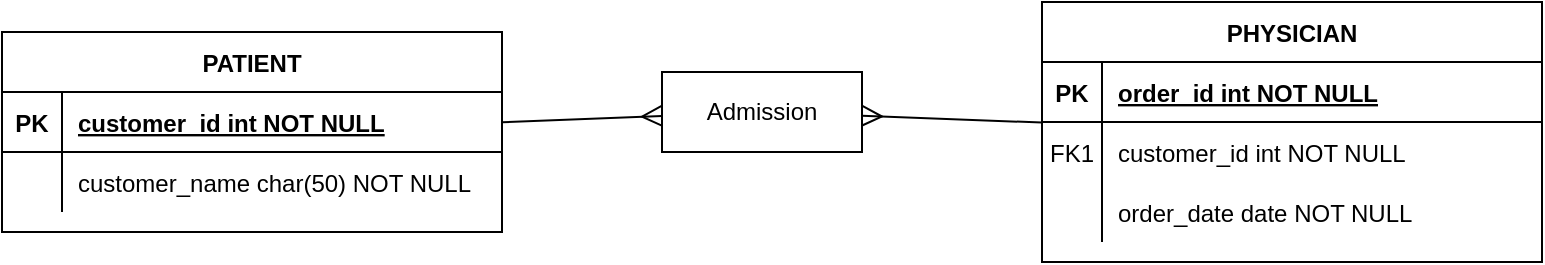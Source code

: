 <mxfile version="26.0.10" pages="3">
  <diagram id="R2lEEEUBdFMjLlhIrx00" name="Page-1">
    <mxGraphModel dx="641" dy="459" grid="1" gridSize="10" guides="1" tooltips="1" connect="1" arrows="1" fold="1" page="1" pageScale="1" pageWidth="850" pageHeight="1100" math="0" shadow="0" extFonts="Permanent Marker^https://fonts.googleapis.com/css?family=Permanent+Marker">
      <root>
        <mxCell id="0" />
        <mxCell id="1" parent="0" />
        <mxCell id="C-vyLk0tnHw3VtMMgP7b-2" value="PHYSICIAN" style="shape=table;startSize=30;container=1;collapsible=1;childLayout=tableLayout;fixedRows=1;rowLines=0;fontStyle=1;align=center;resizeLast=1;" parent="1" vertex="1">
          <mxGeometry x="580" y="105" width="250" height="130" as="geometry" />
        </mxCell>
        <mxCell id="C-vyLk0tnHw3VtMMgP7b-3" value="" style="shape=partialRectangle;collapsible=0;dropTarget=0;pointerEvents=0;fillColor=none;points=[[0,0.5],[1,0.5]];portConstraint=eastwest;top=0;left=0;right=0;bottom=1;" parent="C-vyLk0tnHw3VtMMgP7b-2" vertex="1">
          <mxGeometry y="30" width="250" height="30" as="geometry" />
        </mxCell>
        <mxCell id="C-vyLk0tnHw3VtMMgP7b-4" value="PK" style="shape=partialRectangle;overflow=hidden;connectable=0;fillColor=none;top=0;left=0;bottom=0;right=0;fontStyle=1;" parent="C-vyLk0tnHw3VtMMgP7b-3" vertex="1">
          <mxGeometry width="30" height="30" as="geometry">
            <mxRectangle width="30" height="30" as="alternateBounds" />
          </mxGeometry>
        </mxCell>
        <mxCell id="C-vyLk0tnHw3VtMMgP7b-5" value="order_id int NOT NULL " style="shape=partialRectangle;overflow=hidden;connectable=0;fillColor=none;top=0;left=0;bottom=0;right=0;align=left;spacingLeft=6;fontStyle=5;" parent="C-vyLk0tnHw3VtMMgP7b-3" vertex="1">
          <mxGeometry x="30" width="220" height="30" as="geometry">
            <mxRectangle width="220" height="30" as="alternateBounds" />
          </mxGeometry>
        </mxCell>
        <mxCell id="C-vyLk0tnHw3VtMMgP7b-6" value="" style="shape=partialRectangle;collapsible=0;dropTarget=0;pointerEvents=0;fillColor=none;points=[[0,0.5],[1,0.5]];portConstraint=eastwest;top=0;left=0;right=0;bottom=0;" parent="C-vyLk0tnHw3VtMMgP7b-2" vertex="1">
          <mxGeometry y="60" width="250" height="30" as="geometry" />
        </mxCell>
        <mxCell id="C-vyLk0tnHw3VtMMgP7b-7" value="FK1" style="shape=partialRectangle;overflow=hidden;connectable=0;fillColor=none;top=0;left=0;bottom=0;right=0;" parent="C-vyLk0tnHw3VtMMgP7b-6" vertex="1">
          <mxGeometry width="30" height="30" as="geometry">
            <mxRectangle width="30" height="30" as="alternateBounds" />
          </mxGeometry>
        </mxCell>
        <mxCell id="C-vyLk0tnHw3VtMMgP7b-8" value="customer_id int NOT NULL" style="shape=partialRectangle;overflow=hidden;connectable=0;fillColor=none;top=0;left=0;bottom=0;right=0;align=left;spacingLeft=6;" parent="C-vyLk0tnHw3VtMMgP7b-6" vertex="1">
          <mxGeometry x="30" width="220" height="30" as="geometry">
            <mxRectangle width="220" height="30" as="alternateBounds" />
          </mxGeometry>
        </mxCell>
        <mxCell id="C-vyLk0tnHw3VtMMgP7b-9" value="" style="shape=partialRectangle;collapsible=0;dropTarget=0;pointerEvents=0;fillColor=none;points=[[0,0.5],[1,0.5]];portConstraint=eastwest;top=0;left=0;right=0;bottom=0;" parent="C-vyLk0tnHw3VtMMgP7b-2" vertex="1">
          <mxGeometry y="90" width="250" height="30" as="geometry" />
        </mxCell>
        <mxCell id="C-vyLk0tnHw3VtMMgP7b-10" value="" style="shape=partialRectangle;overflow=hidden;connectable=0;fillColor=none;top=0;left=0;bottom=0;right=0;" parent="C-vyLk0tnHw3VtMMgP7b-9" vertex="1">
          <mxGeometry width="30" height="30" as="geometry">
            <mxRectangle width="30" height="30" as="alternateBounds" />
          </mxGeometry>
        </mxCell>
        <mxCell id="C-vyLk0tnHw3VtMMgP7b-11" value="order_date date NOT NULL" style="shape=partialRectangle;overflow=hidden;connectable=0;fillColor=none;top=0;left=0;bottom=0;right=0;align=left;spacingLeft=6;" parent="C-vyLk0tnHw3VtMMgP7b-9" vertex="1">
          <mxGeometry x="30" width="220" height="30" as="geometry">
            <mxRectangle width="220" height="30" as="alternateBounds" />
          </mxGeometry>
        </mxCell>
        <mxCell id="C-vyLk0tnHw3VtMMgP7b-23" value="PATIENT" style="shape=table;startSize=30;container=1;collapsible=1;childLayout=tableLayout;fixedRows=1;rowLines=0;fontStyle=1;align=center;resizeLast=1;" parent="1" vertex="1">
          <mxGeometry x="60" y="120" width="250" height="100" as="geometry" />
        </mxCell>
        <mxCell id="C-vyLk0tnHw3VtMMgP7b-24" value="" style="shape=partialRectangle;collapsible=0;dropTarget=0;pointerEvents=0;fillColor=none;points=[[0,0.5],[1,0.5]];portConstraint=eastwest;top=0;left=0;right=0;bottom=1;" parent="C-vyLk0tnHw3VtMMgP7b-23" vertex="1">
          <mxGeometry y="30" width="250" height="30" as="geometry" />
        </mxCell>
        <mxCell id="C-vyLk0tnHw3VtMMgP7b-25" value="PK" style="shape=partialRectangle;overflow=hidden;connectable=0;fillColor=none;top=0;left=0;bottom=0;right=0;fontStyle=1;" parent="C-vyLk0tnHw3VtMMgP7b-24" vertex="1">
          <mxGeometry width="30" height="30" as="geometry">
            <mxRectangle width="30" height="30" as="alternateBounds" />
          </mxGeometry>
        </mxCell>
        <mxCell id="C-vyLk0tnHw3VtMMgP7b-26" value="customer_id int NOT NULL " style="shape=partialRectangle;overflow=hidden;connectable=0;fillColor=none;top=0;left=0;bottom=0;right=0;align=left;spacingLeft=6;fontStyle=5;" parent="C-vyLk0tnHw3VtMMgP7b-24" vertex="1">
          <mxGeometry x="30" width="220" height="30" as="geometry">
            <mxRectangle width="220" height="30" as="alternateBounds" />
          </mxGeometry>
        </mxCell>
        <mxCell id="C-vyLk0tnHw3VtMMgP7b-27" value="" style="shape=partialRectangle;collapsible=0;dropTarget=0;pointerEvents=0;fillColor=none;points=[[0,0.5],[1,0.5]];portConstraint=eastwest;top=0;left=0;right=0;bottom=0;" parent="C-vyLk0tnHw3VtMMgP7b-23" vertex="1">
          <mxGeometry y="60" width="250" height="30" as="geometry" />
        </mxCell>
        <mxCell id="C-vyLk0tnHw3VtMMgP7b-28" value="" style="shape=partialRectangle;overflow=hidden;connectable=0;fillColor=none;top=0;left=0;bottom=0;right=0;" parent="C-vyLk0tnHw3VtMMgP7b-27" vertex="1">
          <mxGeometry width="30" height="30" as="geometry">
            <mxRectangle width="30" height="30" as="alternateBounds" />
          </mxGeometry>
        </mxCell>
        <mxCell id="C-vyLk0tnHw3VtMMgP7b-29" value="customer_name char(50) NOT NULL" style="shape=partialRectangle;overflow=hidden;connectable=0;fillColor=none;top=0;left=0;bottom=0;right=0;align=left;spacingLeft=6;" parent="C-vyLk0tnHw3VtMMgP7b-27" vertex="1">
          <mxGeometry x="30" width="220" height="30" as="geometry">
            <mxRectangle width="220" height="30" as="alternateBounds" />
          </mxGeometry>
        </mxCell>
        <mxCell id="4d2A9XYwOkH2vJikg63G-6" value="Admission" style="whiteSpace=wrap;html=1;align=center;" vertex="1" parent="1">
          <mxGeometry x="390" y="140" width="100" height="40" as="geometry" />
        </mxCell>
        <mxCell id="4d2A9XYwOkH2vJikg63G-7" value="" style="endArrow=ERmany;html=1;rounded=0;fontSize=12;startSize=8;endSize=8;curved=1;endFill=0;" edge="1" parent="1" source="C-vyLk0tnHw3VtMMgP7b-23" target="4d2A9XYwOkH2vJikg63G-6">
          <mxGeometry width="50" height="50" relative="1" as="geometry">
            <mxPoint x="360" y="250" as="sourcePoint" />
            <mxPoint x="410" y="200" as="targetPoint" />
          </mxGeometry>
        </mxCell>
        <mxCell id="4d2A9XYwOkH2vJikg63G-8" value="" style="endArrow=none;html=1;rounded=0;fontSize=12;startSize=8;endSize=8;curved=1;startArrow=ERmany;startFill=0;" edge="1" parent="1" source="4d2A9XYwOkH2vJikg63G-6" target="C-vyLk0tnHw3VtMMgP7b-2">
          <mxGeometry width="50" height="50" relative="1" as="geometry">
            <mxPoint x="490" y="143" as="sourcePoint" />
            <mxPoint x="570" y="140" as="targetPoint" />
          </mxGeometry>
        </mxCell>
      </root>
    </mxGraphModel>
  </diagram>
  <diagram id="-8F3Pmz6mA91HE2opOAO" name="Exercise #2)">
    <mxGraphModel dx="1026" dy="684" grid="1" gridSize="10" guides="1" tooltips="1" connect="1" arrows="1" fold="1" page="1" pageScale="1" pageWidth="850" pageHeight="1100" math="0" shadow="0">
      <root>
        <mxCell id="0" />
        <mxCell id="1" parent="0" />
        <mxCell id="A4bb7EXqORVPZH8UmurU-1" value="Exercise #2: Apartment Rentals&lt;div&gt;- Aparment Attributes: number, square footage, # of bedrooms, baths&lt;br&gt;- Owner: companyID, name, contact information&lt;/div&gt;&lt;div&gt;- Tenant: numberID, name, phone number&lt;/div&gt;&lt;div&gt;- Rental Lease: duration, deposit, and rent&lt;/div&gt;" style="text;html=1;align=center;verticalAlign=middle;resizable=0;points=[];autosize=1;strokeColor=none;fillColor=none;" vertex="1" parent="1">
          <mxGeometry x="35" y="38" width="390" height="90" as="geometry" />
        </mxCell>
        <mxCell id="A4bb7EXqORVPZH8UmurU-2" value="APARTMENT" style="swimlane;fontStyle=0;childLayout=stackLayout;horizontal=1;startSize=30;horizontalStack=0;resizeParent=1;resizeParentMax=0;resizeLast=0;collapsible=1;marginBottom=0;whiteSpace=wrap;html=1;" vertex="1" parent="1">
          <mxGeometry x="310" y="200" width="140" height="180" as="geometry" />
        </mxCell>
        <mxCell id="A4bb7EXqORVPZH8UmurU-3" value="number (ID)" style="text;strokeColor=none;fillColor=none;align=left;verticalAlign=middle;spacingLeft=4;spacingRight=4;overflow=hidden;points=[[0,0.5],[1,0.5]];portConstraint=eastwest;rotatable=0;whiteSpace=wrap;html=1;" vertex="1" parent="A4bb7EXqORVPZH8UmurU-2">
          <mxGeometry y="30" width="140" height="30" as="geometry" />
        </mxCell>
        <mxCell id="A4bb7EXqORVPZH8UmurU-4" value="square_footage" style="text;strokeColor=none;fillColor=none;align=left;verticalAlign=middle;spacingLeft=4;spacingRight=4;overflow=hidden;points=[[0,0.5],[1,0.5]];portConstraint=eastwest;rotatable=0;whiteSpace=wrap;html=1;" vertex="1" parent="A4bb7EXqORVPZH8UmurU-2">
          <mxGeometry y="60" width="140" height="30" as="geometry" />
        </mxCell>
        <mxCell id="A4bb7EXqORVPZH8UmurU-5" value="number_of_bedrooms&lt;span style=&quot;white-space: pre;&quot;&gt;&#x9;&lt;/span&gt;" style="text;strokeColor=none;fillColor=none;align=left;verticalAlign=middle;spacingLeft=4;spacingRight=4;overflow=hidden;points=[[0,0.5],[1,0.5]];portConstraint=eastwest;rotatable=0;whiteSpace=wrap;html=1;" vertex="1" parent="A4bb7EXqORVPZH8UmurU-2">
          <mxGeometry y="90" width="140" height="30" as="geometry" />
        </mxCell>
        <mxCell id="A4bb7EXqORVPZH8UmurU-6" value="number_of_bedrooms&lt;span style=&quot;white-space: pre;&quot;&gt;&#x9;&lt;/span&gt;" style="text;strokeColor=none;fillColor=none;align=left;verticalAlign=middle;spacingLeft=4;spacingRight=4;overflow=hidden;points=[[0,0.5],[1,0.5]];portConstraint=eastwest;rotatable=0;whiteSpace=wrap;html=1;" vertex="1" parent="A4bb7EXqORVPZH8UmurU-2">
          <mxGeometry y="120" width="140" height="30" as="geometry" />
        </mxCell>
        <mxCell id="A4bb7EXqORVPZH8UmurU-8" value="owner" style="text;strokeColor=none;fillColor=none;align=left;verticalAlign=middle;spacingLeft=4;spacingRight=4;overflow=hidden;points=[[0,0.5],[1,0.5]];portConstraint=eastwest;rotatable=0;whiteSpace=wrap;html=1;" vertex="1" parent="A4bb7EXqORVPZH8UmurU-2">
          <mxGeometry y="150" width="140" height="30" as="geometry" />
        </mxCell>
        <mxCell id="A4bb7EXqORVPZH8UmurU-9" value="OWNER" style="swimlane;fontStyle=0;childLayout=stackLayout;horizontal=1;startSize=30;horizontalStack=0;resizeParent=1;resizeParentMax=0;resizeLast=0;collapsible=1;marginBottom=0;whiteSpace=wrap;html=1;" vertex="1" parent="1">
          <mxGeometry x="110" y="200" width="140" height="120" as="geometry" />
        </mxCell>
        <mxCell id="A4bb7EXqORVPZH8UmurU-10" value="companyID (ID)" style="text;strokeColor=none;fillColor=none;align=left;verticalAlign=middle;spacingLeft=4;spacingRight=4;overflow=hidden;points=[[0,0.5],[1,0.5]];portConstraint=eastwest;rotatable=0;whiteSpace=wrap;html=1;" vertex="1" parent="A4bb7EXqORVPZH8UmurU-9">
          <mxGeometry y="30" width="140" height="30" as="geometry" />
        </mxCell>
        <mxCell id="A4bb7EXqORVPZH8UmurU-11" value="name" style="text;strokeColor=none;fillColor=none;align=left;verticalAlign=middle;spacingLeft=4;spacingRight=4;overflow=hidden;points=[[0,0.5],[1,0.5]];portConstraint=eastwest;rotatable=0;whiteSpace=wrap;html=1;" vertex="1" parent="A4bb7EXqORVPZH8UmurU-9">
          <mxGeometry y="60" width="140" height="30" as="geometry" />
        </mxCell>
        <mxCell id="A4bb7EXqORVPZH8UmurU-12" value="contact_info" style="text;strokeColor=none;fillColor=none;align=left;verticalAlign=middle;spacingLeft=4;spacingRight=4;overflow=hidden;points=[[0,0.5],[1,0.5]];portConstraint=eastwest;rotatable=0;whiteSpace=wrap;html=1;" vertex="1" parent="A4bb7EXqORVPZH8UmurU-9">
          <mxGeometry y="90" width="140" height="30" as="geometry" />
        </mxCell>
        <mxCell id="A4bb7EXqORVPZH8UmurU-15" value="Rental Lease Record" style="swimlane;fontStyle=0;childLayout=stackLayout;horizontal=1;startSize=30;horizontalStack=0;resizeParent=1;resizeParentMax=0;resizeLast=0;collapsible=1;marginBottom=0;whiteSpace=wrap;html=1;" vertex="1" parent="1">
          <mxGeometry x="310" y="530" width="140" height="120" as="geometry" />
        </mxCell>
        <mxCell id="A4bb7EXqORVPZH8UmurU-17" value="name" style="text;strokeColor=none;fillColor=none;align=left;verticalAlign=middle;spacingLeft=4;spacingRight=4;overflow=hidden;points=[[0,0.5],[1,0.5]];portConstraint=eastwest;rotatable=0;whiteSpace=wrap;html=1;" vertex="1" parent="A4bb7EXqORVPZH8UmurU-15">
          <mxGeometry y="30" width="140" height="30" as="geometry" />
        </mxCell>
        <mxCell id="A4bb7EXqORVPZH8UmurU-16" value="deposit" style="text;strokeColor=none;fillColor=none;align=left;verticalAlign=middle;spacingLeft=4;spacingRight=4;overflow=hidden;points=[[0,0.5],[1,0.5]];portConstraint=eastwest;rotatable=0;whiteSpace=wrap;html=1;" vertex="1" parent="A4bb7EXqORVPZH8UmurU-15">
          <mxGeometry y="60" width="140" height="30" as="geometry" />
        </mxCell>
        <mxCell id="A4bb7EXqORVPZH8UmurU-18" value="rent" style="text;strokeColor=none;fillColor=none;align=left;verticalAlign=middle;spacingLeft=4;spacingRight=4;overflow=hidden;points=[[0,0.5],[1,0.5]];portConstraint=eastwest;rotatable=0;whiteSpace=wrap;html=1;" vertex="1" parent="A4bb7EXqORVPZH8UmurU-15">
          <mxGeometry y="90" width="140" height="30" as="geometry" />
        </mxCell>
        <mxCell id="A4bb7EXqORVPZH8UmurU-19" value="TENANT" style="swimlane;fontStyle=0;childLayout=stackLayout;horizontal=1;startSize=30;horizontalStack=0;resizeParent=1;resizeParentMax=0;resizeLast=0;collapsible=1;marginBottom=0;whiteSpace=wrap;html=1;" vertex="1" parent="1">
          <mxGeometry x="500" y="200" width="140" height="120" as="geometry" />
        </mxCell>
        <mxCell id="A4bb7EXqORVPZH8UmurU-20" value="number (ID)" style="text;strokeColor=none;fillColor=none;align=left;verticalAlign=middle;spacingLeft=4;spacingRight=4;overflow=hidden;points=[[0,0.5],[1,0.5]];portConstraint=eastwest;rotatable=0;whiteSpace=wrap;html=1;" vertex="1" parent="A4bb7EXqORVPZH8UmurU-19">
          <mxGeometry y="30" width="140" height="30" as="geometry" />
        </mxCell>
        <mxCell id="A4bb7EXqORVPZH8UmurU-21" value="name" style="text;strokeColor=none;fillColor=none;align=left;verticalAlign=middle;spacingLeft=4;spacingRight=4;overflow=hidden;points=[[0,0.5],[1,0.5]];portConstraint=eastwest;rotatable=0;whiteSpace=wrap;html=1;" vertex="1" parent="A4bb7EXqORVPZH8UmurU-19">
          <mxGeometry y="60" width="140" height="30" as="geometry" />
        </mxCell>
        <mxCell id="A4bb7EXqORVPZH8UmurU-22" value="phone_number" style="text;strokeColor=none;fillColor=none;align=left;verticalAlign=middle;spacingLeft=4;spacingRight=4;overflow=hidden;points=[[0,0.5],[1,0.5]];portConstraint=eastwest;rotatable=0;whiteSpace=wrap;html=1;" vertex="1" parent="A4bb7EXqORVPZH8UmurU-19">
          <mxGeometry y="90" width="140" height="30" as="geometry" />
        </mxCell>
        <mxCell id="A4bb7EXqORVPZH8UmurU-23" value="CLERK" style="swimlane;fontStyle=0;childLayout=stackLayout;horizontal=1;startSize=30;horizontalStack=0;resizeParent=1;resizeParentMax=0;resizeLast=0;collapsible=1;marginBottom=0;whiteSpace=wrap;html=1;" vertex="1" parent="1">
          <mxGeometry x="310" y="710" width="140" height="90" as="geometry" />
        </mxCell>
        <mxCell id="A4bb7EXqORVPZH8UmurU-24" value="clerkID (ID)" style="text;strokeColor=none;fillColor=none;align=left;verticalAlign=middle;spacingLeft=4;spacingRight=4;overflow=hidden;points=[[0,0.5],[1,0.5]];portConstraint=eastwest;rotatable=0;whiteSpace=wrap;html=1;" vertex="1" parent="A4bb7EXqORVPZH8UmurU-23">
          <mxGeometry y="30" width="140" height="30" as="geometry" />
        </mxCell>
        <mxCell id="A4bb7EXqORVPZH8UmurU-25" value="name" style="text;strokeColor=none;fillColor=none;align=left;verticalAlign=middle;spacingLeft=4;spacingRight=4;overflow=hidden;points=[[0,0.5],[1,0.5]];portConstraint=eastwest;rotatable=0;whiteSpace=wrap;html=1;" vertex="1" parent="A4bb7EXqORVPZH8UmurU-23">
          <mxGeometry y="60" width="140" height="30" as="geometry" />
        </mxCell>
        <mxCell id="A4bb7EXqORVPZH8UmurU-27" value="" style="endArrow=ERoneToMany;html=1;rounded=0;startArrow=ERone;startFill=0;endFill=0;" edge="1" parent="1" source="A4bb7EXqORVPZH8UmurU-9" target="A4bb7EXqORVPZH8UmurU-2">
          <mxGeometry width="50" height="50" relative="1" as="geometry">
            <mxPoint x="300" y="350" as="sourcePoint" />
            <mxPoint x="350" y="300" as="targetPoint" />
          </mxGeometry>
        </mxCell>
        <mxCell id="A4bb7EXqORVPZH8UmurU-28" value="" style="endArrow=ERmany;html=1;rounded=0;endFill=0;startArrow=ERmany;startFill=0;" edge="1" parent="1" source="A4bb7EXqORVPZH8UmurU-2" target="A4bb7EXqORVPZH8UmurU-19">
          <mxGeometry width="50" height="50" relative="1" as="geometry">
            <mxPoint x="300" y="350" as="sourcePoint" />
            <mxPoint x="350" y="300" as="targetPoint" />
          </mxGeometry>
        </mxCell>
        <mxCell id="A4bb7EXqORVPZH8UmurU-29" value="APARTMENT" style="swimlane;fontStyle=0;childLayout=stackLayout;horizontal=1;startSize=30;horizontalStack=0;resizeParent=1;resizeParentMax=0;resizeLast=0;collapsible=1;marginBottom=0;whiteSpace=wrap;html=1;" vertex="1" parent="1">
          <mxGeometry x="120" y="620" width="140" height="180" as="geometry" />
        </mxCell>
        <mxCell id="A4bb7EXqORVPZH8UmurU-30" value="number (ID)" style="text;strokeColor=none;fillColor=none;align=left;verticalAlign=middle;spacingLeft=4;spacingRight=4;overflow=hidden;points=[[0,0.5],[1,0.5]];portConstraint=eastwest;rotatable=0;whiteSpace=wrap;html=1;" vertex="1" parent="A4bb7EXqORVPZH8UmurU-29">
          <mxGeometry y="30" width="140" height="30" as="geometry" />
        </mxCell>
        <mxCell id="A4bb7EXqORVPZH8UmurU-31" value="square_footage" style="text;strokeColor=none;fillColor=none;align=left;verticalAlign=middle;spacingLeft=4;spacingRight=4;overflow=hidden;points=[[0,0.5],[1,0.5]];portConstraint=eastwest;rotatable=0;whiteSpace=wrap;html=1;" vertex="1" parent="A4bb7EXqORVPZH8UmurU-29">
          <mxGeometry y="60" width="140" height="30" as="geometry" />
        </mxCell>
        <mxCell id="A4bb7EXqORVPZH8UmurU-32" value="number_of_bedrooms&lt;span style=&quot;white-space: pre;&quot;&gt;&#x9;&lt;/span&gt;" style="text;strokeColor=none;fillColor=none;align=left;verticalAlign=middle;spacingLeft=4;spacingRight=4;overflow=hidden;points=[[0,0.5],[1,0.5]];portConstraint=eastwest;rotatable=0;whiteSpace=wrap;html=1;" vertex="1" parent="A4bb7EXqORVPZH8UmurU-29">
          <mxGeometry y="90" width="140" height="30" as="geometry" />
        </mxCell>
        <mxCell id="A4bb7EXqORVPZH8UmurU-33" value="number_of_bedrooms&lt;span style=&quot;white-space: pre;&quot;&gt;&#x9;&lt;/span&gt;" style="text;strokeColor=none;fillColor=none;align=left;verticalAlign=middle;spacingLeft=4;spacingRight=4;overflow=hidden;points=[[0,0.5],[1,0.5]];portConstraint=eastwest;rotatable=0;whiteSpace=wrap;html=1;" vertex="1" parent="A4bb7EXqORVPZH8UmurU-29">
          <mxGeometry y="120" width="140" height="30" as="geometry" />
        </mxCell>
        <mxCell id="A4bb7EXqORVPZH8UmurU-34" value="owner" style="text;strokeColor=none;fillColor=none;align=left;verticalAlign=middle;spacingLeft=4;spacingRight=4;overflow=hidden;points=[[0,0.5],[1,0.5]];portConstraint=eastwest;rotatable=0;whiteSpace=wrap;html=1;" vertex="1" parent="A4bb7EXqORVPZH8UmurU-29">
          <mxGeometry y="150" width="140" height="30" as="geometry" />
        </mxCell>
        <mxCell id="A4bb7EXqORVPZH8UmurU-35" value="TENANT" style="swimlane;fontStyle=0;childLayout=stackLayout;horizontal=1;startSize=30;horizontalStack=0;resizeParent=1;resizeParentMax=0;resizeLast=0;collapsible=1;marginBottom=0;whiteSpace=wrap;html=1;" vertex="1" parent="1">
          <mxGeometry x="490" y="530" width="140" height="120" as="geometry" />
        </mxCell>
        <mxCell id="A4bb7EXqORVPZH8UmurU-36" value="number (ID)" style="text;strokeColor=none;fillColor=none;align=left;verticalAlign=middle;spacingLeft=4;spacingRight=4;overflow=hidden;points=[[0,0.5],[1,0.5]];portConstraint=eastwest;rotatable=0;whiteSpace=wrap;html=1;" vertex="1" parent="A4bb7EXqORVPZH8UmurU-35">
          <mxGeometry y="30" width="140" height="30" as="geometry" />
        </mxCell>
        <mxCell id="A4bb7EXqORVPZH8UmurU-37" value="name" style="text;strokeColor=none;fillColor=none;align=left;verticalAlign=middle;spacingLeft=4;spacingRight=4;overflow=hidden;points=[[0,0.5],[1,0.5]];portConstraint=eastwest;rotatable=0;whiteSpace=wrap;html=1;" vertex="1" parent="A4bb7EXqORVPZH8UmurU-35">
          <mxGeometry y="60" width="140" height="30" as="geometry" />
        </mxCell>
        <mxCell id="A4bb7EXqORVPZH8UmurU-38" value="phone_number" style="text;strokeColor=none;fillColor=none;align=left;verticalAlign=middle;spacingLeft=4;spacingRight=4;overflow=hidden;points=[[0,0.5],[1,0.5]];portConstraint=eastwest;rotatable=0;whiteSpace=wrap;html=1;" vertex="1" parent="A4bb7EXqORVPZH8UmurU-35">
          <mxGeometry y="90" width="140" height="30" as="geometry" />
        </mxCell>
        <mxCell id="A4bb7EXqORVPZH8UmurU-39" value="OWNER" style="swimlane;fontStyle=0;childLayout=stackLayout;horizontal=1;startSize=30;horizontalStack=0;resizeParent=1;resizeParentMax=0;resizeLast=0;collapsible=1;marginBottom=0;whiteSpace=wrap;html=1;" vertex="1" parent="1">
          <mxGeometry x="120" y="450" width="140" height="120" as="geometry" />
        </mxCell>
        <mxCell id="A4bb7EXqORVPZH8UmurU-40" value="companyID (ID)" style="text;strokeColor=none;fillColor=none;align=left;verticalAlign=middle;spacingLeft=4;spacingRight=4;overflow=hidden;points=[[0,0.5],[1,0.5]];portConstraint=eastwest;rotatable=0;whiteSpace=wrap;html=1;" vertex="1" parent="A4bb7EXqORVPZH8UmurU-39">
          <mxGeometry y="30" width="140" height="30" as="geometry" />
        </mxCell>
        <mxCell id="A4bb7EXqORVPZH8UmurU-41" value="name" style="text;strokeColor=none;fillColor=none;align=left;verticalAlign=middle;spacingLeft=4;spacingRight=4;overflow=hidden;points=[[0,0.5],[1,0.5]];portConstraint=eastwest;rotatable=0;whiteSpace=wrap;html=1;" vertex="1" parent="A4bb7EXqORVPZH8UmurU-39">
          <mxGeometry y="60" width="140" height="30" as="geometry" />
        </mxCell>
        <mxCell id="A4bb7EXqORVPZH8UmurU-42" value="contact_info" style="text;strokeColor=none;fillColor=none;align=left;verticalAlign=middle;spacingLeft=4;spacingRight=4;overflow=hidden;points=[[0,0.5],[1,0.5]];portConstraint=eastwest;rotatable=0;whiteSpace=wrap;html=1;" vertex="1" parent="A4bb7EXqORVPZH8UmurU-39">
          <mxGeometry y="90" width="140" height="30" as="geometry" />
        </mxCell>
        <mxCell id="A4bb7EXqORVPZH8UmurU-43" value="" style="endArrow=ERmany;html=1;rounded=0;endFill=0;" edge="1" parent="1" source="A4bb7EXqORVPZH8UmurU-15" target="A4bb7EXqORVPZH8UmurU-35">
          <mxGeometry width="50" height="50" relative="1" as="geometry">
            <mxPoint x="310" y="610" as="sourcePoint" />
            <mxPoint x="360" y="560" as="targetPoint" />
          </mxGeometry>
        </mxCell>
        <mxCell id="A4bb7EXqORVPZH8UmurU-44" value="" style="endArrow=ERone;html=1;rounded=0;startArrow=ERone;startFill=0;endFill=0;" edge="1" parent="1" source="A4bb7EXqORVPZH8UmurU-39" target="A4bb7EXqORVPZH8UmurU-15">
          <mxGeometry width="50" height="50" relative="1" as="geometry">
            <mxPoint x="280" y="650" as="sourcePoint" />
            <mxPoint x="330" y="600" as="targetPoint" />
          </mxGeometry>
        </mxCell>
        <mxCell id="A4bb7EXqORVPZH8UmurU-45" value="" style="endArrow=ERone;html=1;rounded=0;startArrow=ERone;startFill=0;endFill=0;" edge="1" parent="1" source="A4bb7EXqORVPZH8UmurU-29" target="A4bb7EXqORVPZH8UmurU-15">
          <mxGeometry width="50" height="50" relative="1" as="geometry">
            <mxPoint x="270" y="549" as="sourcePoint" />
            <mxPoint x="320" y="571" as="targetPoint" />
          </mxGeometry>
        </mxCell>
      </root>
    </mxGraphModel>
  </diagram>
  <diagram id="xFAJS9xU3Acz7lLrx34r" name="Exercise #2 Solution">
    <mxGraphModel dx="760" dy="507" grid="1" gridSize="10" guides="1" tooltips="1" connect="1" arrows="1" fold="1" page="1" pageScale="1" pageWidth="850" pageHeight="1100" math="0" shadow="0">
      <root>
        <mxCell id="0" />
        <mxCell id="1" parent="0" />
        <mxCell id="iKkhUcW4vwmSD2mhg6vQ-2" value="APARTMENT" style="swimlane;fontStyle=1;childLayout=stackLayout;horizontal=1;startSize=30;horizontalStack=0;resizeParent=1;resizeParentMax=0;resizeLast=0;collapsible=1;marginBottom=0;whiteSpace=wrap;html=1;" vertex="1" parent="1">
          <mxGeometry x="240" y="40" width="140" height="150" as="geometry" />
        </mxCell>
        <mxCell id="iKkhUcW4vwmSD2mhg6vQ-3" value="&lt;b&gt;number (ID)&lt;/b&gt;" style="text;strokeColor=none;fillColor=none;align=left;verticalAlign=middle;spacingLeft=4;spacingRight=4;overflow=hidden;points=[[0,0.5],[1,0.5]];portConstraint=eastwest;rotatable=0;whiteSpace=wrap;html=1;" vertex="1" parent="iKkhUcW4vwmSD2mhg6vQ-2">
          <mxGeometry y="30" width="140" height="30" as="geometry" />
        </mxCell>
        <mxCell id="iKkhUcW4vwmSD2mhg6vQ-4" value="square_footage" style="text;strokeColor=none;fillColor=none;align=left;verticalAlign=middle;spacingLeft=4;spacingRight=4;overflow=hidden;points=[[0,0.5],[1,0.5]];portConstraint=eastwest;rotatable=0;whiteSpace=wrap;html=1;" vertex="1" parent="iKkhUcW4vwmSD2mhg6vQ-2">
          <mxGeometry y="60" width="140" height="30" as="geometry" />
        </mxCell>
        <mxCell id="iKkhUcW4vwmSD2mhg6vQ-5" value="number_of_bedrooms" style="text;strokeColor=none;fillColor=none;align=left;verticalAlign=middle;spacingLeft=4;spacingRight=4;overflow=hidden;points=[[0,0.5],[1,0.5]];portConstraint=eastwest;rotatable=0;whiteSpace=wrap;html=1;" vertex="1" parent="iKkhUcW4vwmSD2mhg6vQ-2">
          <mxGeometry y="90" width="140" height="30" as="geometry" />
        </mxCell>
        <mxCell id="iKkhUcW4vwmSD2mhg6vQ-14" value="number_of_bathrooms" style="text;strokeColor=none;fillColor=none;align=left;verticalAlign=middle;spacingLeft=4;spacingRight=4;overflow=hidden;points=[[0,0.5],[1,0.5]];portConstraint=eastwest;rotatable=0;whiteSpace=wrap;html=1;" vertex="1" parent="iKkhUcW4vwmSD2mhg6vQ-2">
          <mxGeometry y="120" width="140" height="30" as="geometry" />
        </mxCell>
        <mxCell id="iKkhUcW4vwmSD2mhg6vQ-6" value="TENTANT" style="swimlane;fontStyle=1;childLayout=stackLayout;horizontal=1;startSize=30;horizontalStack=0;resizeParent=1;resizeParentMax=0;resizeLast=0;collapsible=1;marginBottom=0;whiteSpace=wrap;html=1;" vertex="1" parent="1">
          <mxGeometry x="440" y="40" width="140" height="120" as="geometry" />
        </mxCell>
        <mxCell id="iKkhUcW4vwmSD2mhg6vQ-7" value="number (ID)&lt;span style=&quot;white-space: pre;&quot;&gt;&#x9;&lt;/span&gt;" style="text;strokeColor=none;fillColor=none;align=left;verticalAlign=middle;spacingLeft=4;spacingRight=4;overflow=hidden;points=[[0,0.5],[1,0.5]];portConstraint=eastwest;rotatable=0;whiteSpace=wrap;html=1;fontStyle=1" vertex="1" parent="iKkhUcW4vwmSD2mhg6vQ-6">
          <mxGeometry y="30" width="140" height="30" as="geometry" />
        </mxCell>
        <mxCell id="iKkhUcW4vwmSD2mhg6vQ-8" value="name" style="text;strokeColor=none;fillColor=none;align=left;verticalAlign=middle;spacingLeft=4;spacingRight=4;overflow=hidden;points=[[0,0.5],[1,0.5]];portConstraint=eastwest;rotatable=0;whiteSpace=wrap;html=1;" vertex="1" parent="iKkhUcW4vwmSD2mhg6vQ-6">
          <mxGeometry y="60" width="140" height="30" as="geometry" />
        </mxCell>
        <mxCell id="iKkhUcW4vwmSD2mhg6vQ-9" value="phone_number" style="text;strokeColor=none;fillColor=none;align=left;verticalAlign=middle;spacingLeft=4;spacingRight=4;overflow=hidden;points=[[0,0.5],[1,0.5]];portConstraint=eastwest;rotatable=0;whiteSpace=wrap;html=1;" vertex="1" parent="iKkhUcW4vwmSD2mhg6vQ-6">
          <mxGeometry y="90" width="140" height="30" as="geometry" />
        </mxCell>
        <mxCell id="iKkhUcW4vwmSD2mhg6vQ-10" value="OWNER" style="swimlane;fontStyle=1;childLayout=stackLayout;horizontal=1;startSize=30;horizontalStack=0;resizeParent=1;resizeParentMax=0;resizeLast=0;collapsible=1;marginBottom=0;whiteSpace=wrap;html=1;" vertex="1" parent="1">
          <mxGeometry x="40" y="40" width="140" height="120" as="geometry" />
        </mxCell>
        <mxCell id="iKkhUcW4vwmSD2mhg6vQ-11" value="&lt;b&gt;companyID (ID)&lt;/b&gt;" style="text;strokeColor=none;fillColor=none;align=left;verticalAlign=middle;spacingLeft=4;spacingRight=4;overflow=hidden;points=[[0,0.5],[1,0.5]];portConstraint=eastwest;rotatable=0;whiteSpace=wrap;html=1;" vertex="1" parent="iKkhUcW4vwmSD2mhg6vQ-10">
          <mxGeometry y="30" width="140" height="30" as="geometry" />
        </mxCell>
        <mxCell id="iKkhUcW4vwmSD2mhg6vQ-12" value="name" style="text;strokeColor=none;fillColor=none;align=left;verticalAlign=middle;spacingLeft=4;spacingRight=4;overflow=hidden;points=[[0,0.5],[1,0.5]];portConstraint=eastwest;rotatable=0;whiteSpace=wrap;html=1;" vertex="1" parent="iKkhUcW4vwmSD2mhg6vQ-10">
          <mxGeometry y="60" width="140" height="30" as="geometry" />
        </mxCell>
        <mxCell id="iKkhUcW4vwmSD2mhg6vQ-13" value="contact info" style="text;strokeColor=none;fillColor=none;align=left;verticalAlign=middle;spacingLeft=4;spacingRight=4;overflow=hidden;points=[[0,0.5],[1,0.5]];portConstraint=eastwest;rotatable=0;whiteSpace=wrap;html=1;" vertex="1" parent="iKkhUcW4vwmSD2mhg6vQ-10">
          <mxGeometry y="90" width="140" height="30" as="geometry" />
        </mxCell>
        <mxCell id="iKkhUcW4vwmSD2mhg6vQ-59" value="" style="endArrow=ERmany;html=1;rounded=0;startArrow=ERmany;startFill=0;endFill=0;" edge="1" parent="1" source="iKkhUcW4vwmSD2mhg6vQ-2" target="iKkhUcW4vwmSD2mhg6vQ-6">
          <mxGeometry width="50" height="50" relative="1" as="geometry">
            <mxPoint x="310" y="240" as="sourcePoint" />
            <mxPoint x="360" y="190" as="targetPoint" />
          </mxGeometry>
        </mxCell>
        <mxCell id="X_sh4RZz3sln26l9RL9G-1" value="" style="endArrow=none;html=1;rounded=0;" edge="1" parent="1" source="iKkhUcW4vwmSD2mhg6vQ-10" target="iKkhUcW4vwmSD2mhg6vQ-2">
          <mxGeometry width="50" height="50" relative="1" as="geometry">
            <mxPoint x="310" y="240" as="sourcePoint" />
            <mxPoint x="360" y="190" as="targetPoint" />
          </mxGeometry>
        </mxCell>
        <mxCell id="X_sh4RZz3sln26l9RL9G-2" value="RENTAL_LEASE" style="swimlane;fontStyle=1;childLayout=stackLayout;horizontal=1;startSize=30;horizontalStack=0;resizeParent=1;resizeParentMax=0;resizeLast=0;collapsible=1;marginBottom=0;whiteSpace=wrap;html=1;" vertex="1" parent="1">
          <mxGeometry x="100" y="320" width="140" height="90" as="geometry" />
        </mxCell>
        <mxCell id="X_sh4RZz3sln26l9RL9G-4" value="name" style="text;strokeColor=none;fillColor=none;align=left;verticalAlign=middle;spacingLeft=4;spacingRight=4;overflow=hidden;points=[[0,0.5],[1,0.5]];portConstraint=eastwest;rotatable=0;whiteSpace=wrap;html=1;" vertex="1" parent="X_sh4RZz3sln26l9RL9G-2">
          <mxGeometry y="30" width="140" height="30" as="geometry" />
        </mxCell>
        <mxCell id="X_sh4RZz3sln26l9RL9G-5" value="phone_number" style="text;strokeColor=none;fillColor=none;align=left;verticalAlign=middle;spacingLeft=4;spacingRight=4;overflow=hidden;points=[[0,0.5],[1,0.5]];portConstraint=eastwest;rotatable=0;whiteSpace=wrap;html=1;" vertex="1" parent="X_sh4RZz3sln26l9RL9G-2">
          <mxGeometry y="60" width="140" height="30" as="geometry" />
        </mxCell>
      </root>
    </mxGraphModel>
  </diagram>
</mxfile>
